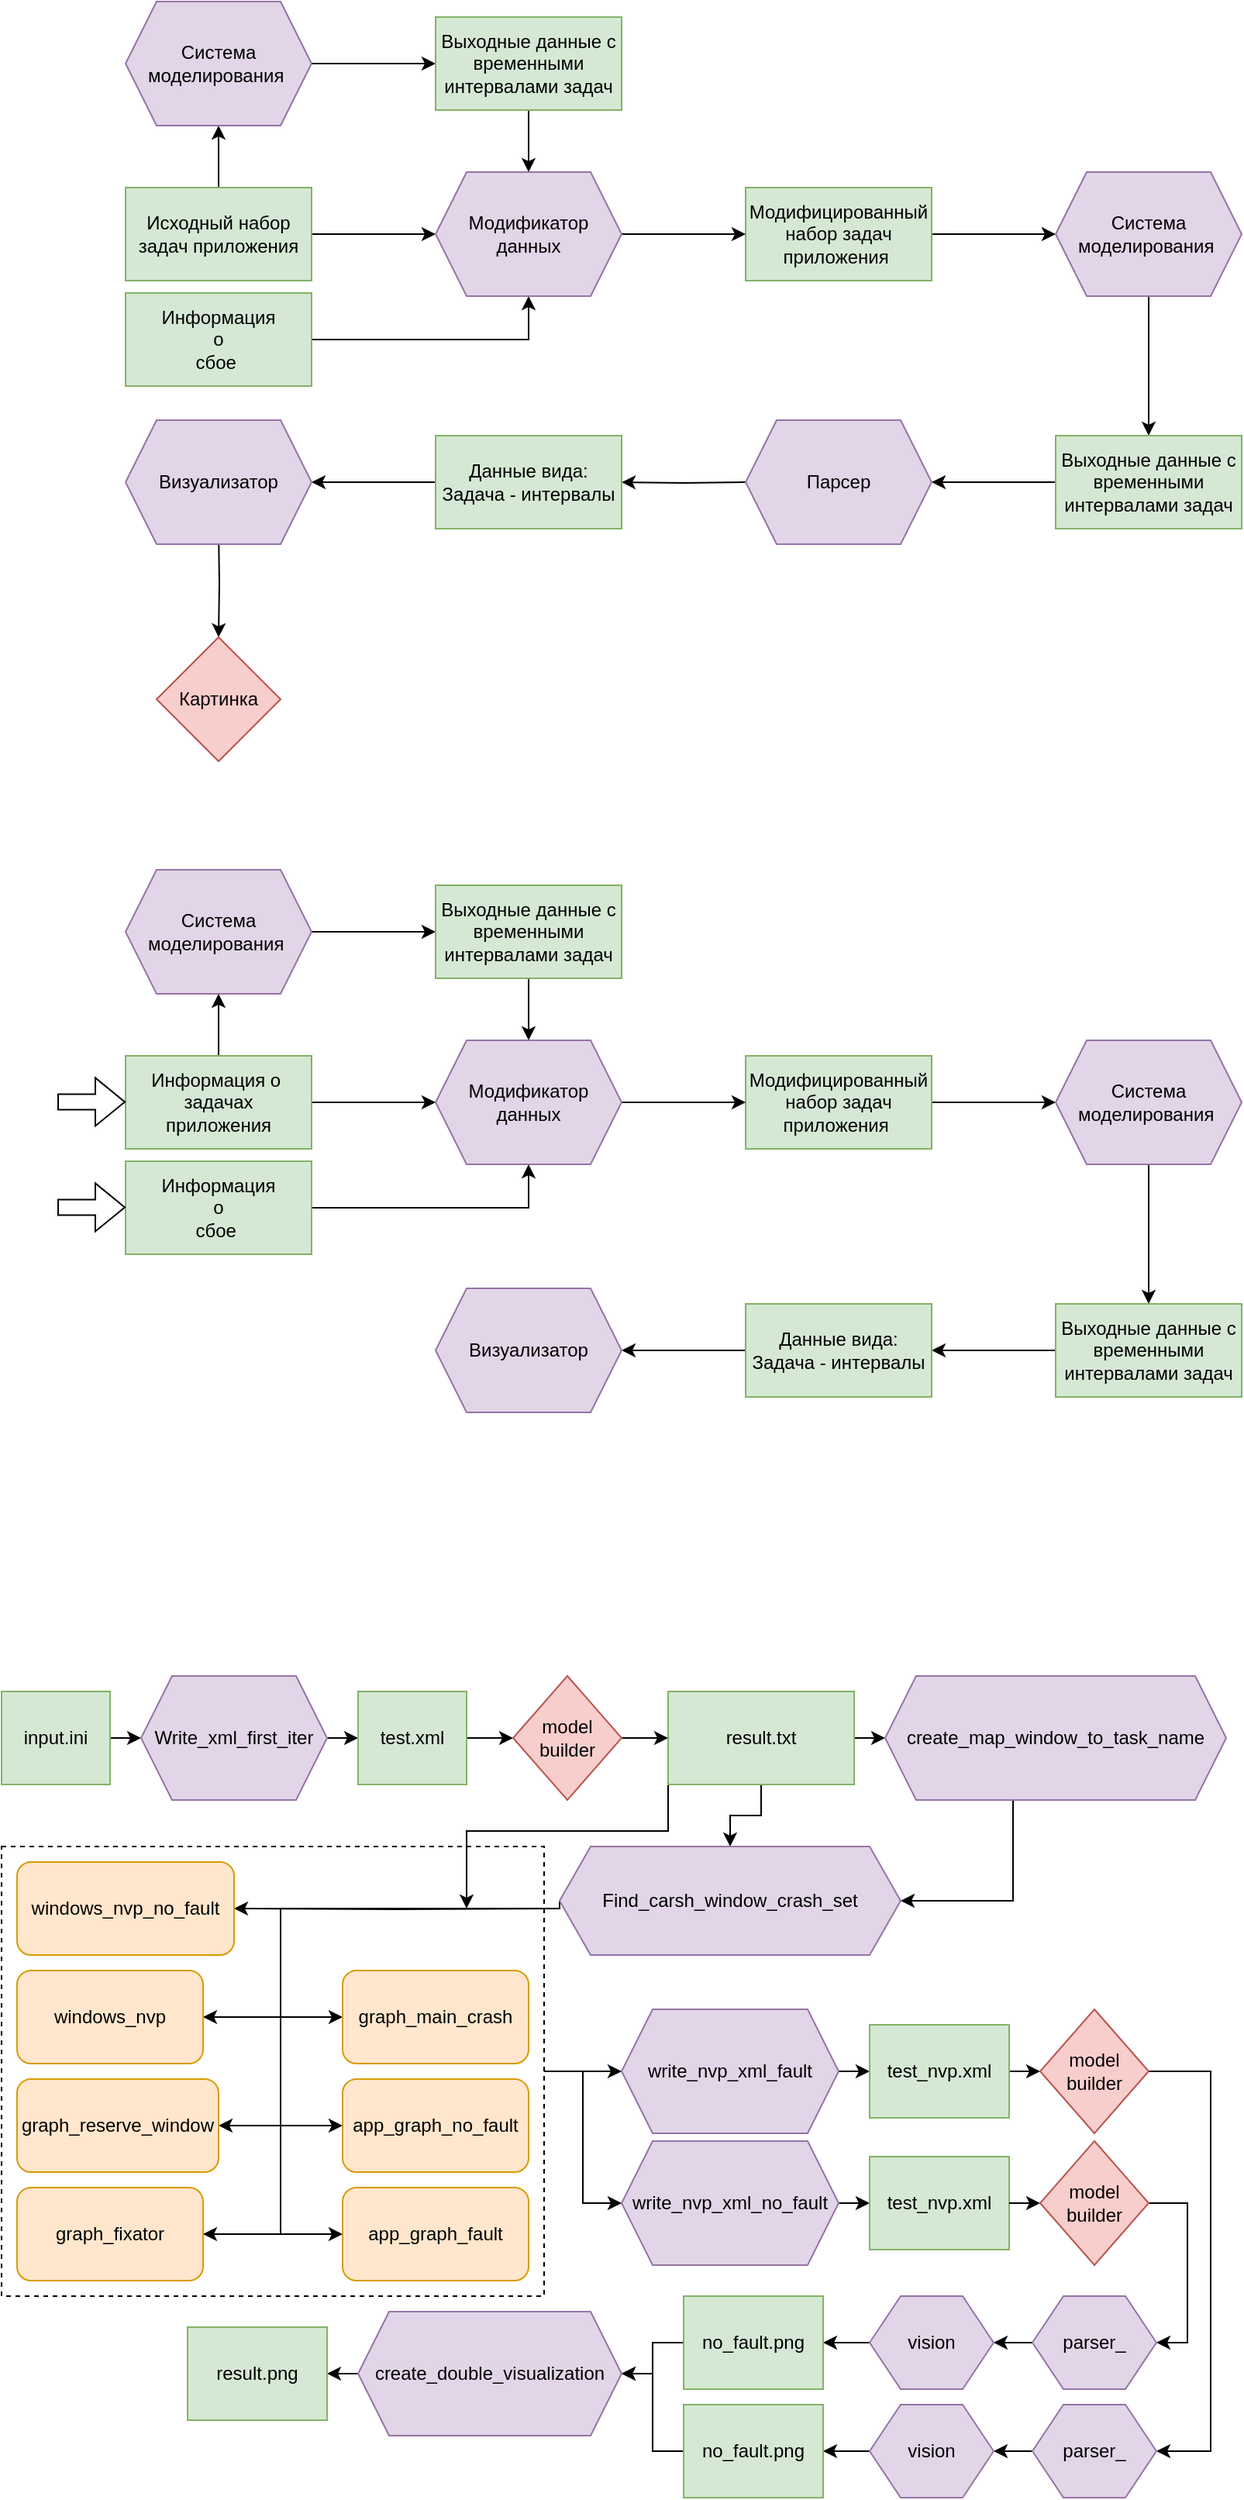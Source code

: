 <mxfile version="21.2.1" type="github">
  <diagram id="vMUE3m7khSlnGyN7Ei7Q" name="Page-1">
    <mxGraphModel dx="844" dy="420" grid="0" gridSize="10" guides="1" tooltips="1" connect="1" arrows="1" fold="1" page="0" pageScale="1" pageWidth="827" pageHeight="1169" math="0" shadow="0">
      <root>
        <mxCell id="0" />
        <mxCell id="1" parent="0" />
        <mxCell id="6aKqZ11WGvorcc52aC_h-90" value="" style="rounded=0;whiteSpace=wrap;html=1;fillColor=none;shadow=0;dashed=1;" vertex="1" parent="1">
          <mxGeometry y="1390" width="350" height="290" as="geometry" />
        </mxCell>
        <mxCell id="6aKqZ11WGvorcc52aC_h-4" style="edgeStyle=orthogonalEdgeStyle;rounded=0;orthogonalLoop=1;jettySize=auto;html=1;exitX=0.5;exitY=0;exitDx=0;exitDy=0;entryX=0.5;entryY=1;entryDx=0;entryDy=0;" edge="1" parent="1" source="W3VzuPaif6dFzCowXKQo-1" target="6aKqZ11WGvorcc52aC_h-3">
          <mxGeometry relative="1" as="geometry" />
        </mxCell>
        <mxCell id="6aKqZ11WGvorcc52aC_h-13" style="edgeStyle=orthogonalEdgeStyle;rounded=0;orthogonalLoop=1;jettySize=auto;html=1;exitX=1;exitY=0.5;exitDx=0;exitDy=0;entryX=0;entryY=0.5;entryDx=0;entryDy=0;" edge="1" parent="1" source="W3VzuPaif6dFzCowXKQo-1" target="6aKqZ11WGvorcc52aC_h-9">
          <mxGeometry relative="1" as="geometry" />
        </mxCell>
        <mxCell id="W3VzuPaif6dFzCowXKQo-1" value="Исходный набор задач приложения" style="rounded=0;whiteSpace=wrap;html=1;fillColor=#d5e8d4;strokeColor=#82b366;shadow=0;glass=0;" parent="1" vertex="1">
          <mxGeometry x="80" y="320" width="120" height="60" as="geometry" />
        </mxCell>
        <mxCell id="W3VzuPaif6dFzCowXKQo-8" value="" style="edgeStyle=orthogonalEdgeStyle;rounded=0;orthogonalLoop=1;jettySize=auto;html=1;" parent="1" source="W3VzuPaif6dFzCowXKQo-5" target="W3VzuPaif6dFzCowXKQo-7" edge="1">
          <mxGeometry relative="1" as="geometry" />
        </mxCell>
        <mxCell id="W3VzuPaif6dFzCowXKQo-5" value="Модифицированный набор задач приложения&amp;nbsp;" style="whiteSpace=wrap;html=1;fillColor=#d5e8d4;strokeColor=#82b366;" parent="1" vertex="1">
          <mxGeometry x="480" y="320" width="120" height="60" as="geometry" />
        </mxCell>
        <mxCell id="W3VzuPaif6dFzCowXKQo-10" value="" style="edgeStyle=orthogonalEdgeStyle;rounded=0;orthogonalLoop=1;jettySize=auto;html=1;" parent="1" source="W3VzuPaif6dFzCowXKQo-7" target="W3VzuPaif6dFzCowXKQo-9" edge="1">
          <mxGeometry relative="1" as="geometry" />
        </mxCell>
        <mxCell id="W3VzuPaif6dFzCowXKQo-7" value="Система моделирования&amp;nbsp;" style="shape=hexagon;perimeter=hexagonPerimeter2;whiteSpace=wrap;html=1;fixedSize=1;fillColor=#e1d5e7;strokeColor=#9673a6;" parent="1" vertex="1">
          <mxGeometry x="680" y="310" width="120" height="80" as="geometry" />
        </mxCell>
        <mxCell id="W3VzuPaif6dFzCowXKQo-20" value="" style="edgeStyle=orthogonalEdgeStyle;rounded=0;orthogonalLoop=1;jettySize=auto;html=1;" parent="1" source="W3VzuPaif6dFzCowXKQo-9" target="W3VzuPaif6dFzCowXKQo-19" edge="1">
          <mxGeometry relative="1" as="geometry" />
        </mxCell>
        <mxCell id="W3VzuPaif6dFzCowXKQo-9" value="Выходные данные с временными интервалами задач" style="whiteSpace=wrap;html=1;fillColor=#d5e8d4;strokeColor=#82b366;" parent="1" vertex="1">
          <mxGeometry x="680" y="480" width="120" height="60" as="geometry" />
        </mxCell>
        <mxCell id="W3VzuPaif6dFzCowXKQo-14" value="" style="edgeStyle=orthogonalEdgeStyle;rounded=0;orthogonalLoop=1;jettySize=auto;html=1;" parent="1" target="W3VzuPaif6dFzCowXKQo-13" edge="1">
          <mxGeometry relative="1" as="geometry">
            <mxPoint x="480" y="510" as="sourcePoint" />
          </mxGeometry>
        </mxCell>
        <mxCell id="W3VzuPaif6dFzCowXKQo-22" value="" style="edgeStyle=orthogonalEdgeStyle;rounded=0;orthogonalLoop=1;jettySize=auto;html=1;" parent="1" source="W3VzuPaif6dFzCowXKQo-13" target="W3VzuPaif6dFzCowXKQo-21" edge="1">
          <mxGeometry relative="1" as="geometry" />
        </mxCell>
        <mxCell id="W3VzuPaif6dFzCowXKQo-13" value="Данные вида:&lt;br&gt;Задача - интервалы" style="whiteSpace=wrap;html=1;fillColor=#d5e8d4;strokeColor=#82b366;" parent="1" vertex="1">
          <mxGeometry x="280" y="480" width="120" height="60" as="geometry" />
        </mxCell>
        <mxCell id="W3VzuPaif6dFzCowXKQo-18" value="" style="edgeStyle=orthogonalEdgeStyle;rounded=0;orthogonalLoop=1;jettySize=auto;html=1;" parent="1" target="W3VzuPaif6dFzCowXKQo-17" edge="1">
          <mxGeometry relative="1" as="geometry">
            <mxPoint x="140" y="540" as="sourcePoint" />
          </mxGeometry>
        </mxCell>
        <mxCell id="W3VzuPaif6dFzCowXKQo-17" value="Картинка" style="rhombus;whiteSpace=wrap;html=1;fillColor=#f8cecc;strokeColor=#b85450;" parent="1" vertex="1">
          <mxGeometry x="100" y="610" width="80" height="80" as="geometry" />
        </mxCell>
        <mxCell id="W3VzuPaif6dFzCowXKQo-19" value="Парсер" style="shape=hexagon;perimeter=hexagonPerimeter2;whiteSpace=wrap;html=1;fixedSize=1;fillColor=#e1d5e7;strokeColor=#9673a6;" parent="1" vertex="1">
          <mxGeometry x="480" y="470" width="120" height="80" as="geometry" />
        </mxCell>
        <mxCell id="W3VzuPaif6dFzCowXKQo-21" value="Визуализатор" style="shape=hexagon;perimeter=hexagonPerimeter2;whiteSpace=wrap;html=1;fixedSize=1;fillColor=#e1d5e7;strokeColor=#9673a6;" parent="1" vertex="1">
          <mxGeometry x="80" y="470" width="120" height="80" as="geometry" />
        </mxCell>
        <mxCell id="6aKqZ11WGvorcc52aC_h-12" style="edgeStyle=orthogonalEdgeStyle;rounded=0;orthogonalLoop=1;jettySize=auto;html=1;exitX=1;exitY=0.5;exitDx=0;exitDy=0;entryX=0.5;entryY=1;entryDx=0;entryDy=0;" edge="1" parent="1" source="6aKqZ11WGvorcc52aC_h-1" target="6aKqZ11WGvorcc52aC_h-9">
          <mxGeometry relative="1" as="geometry" />
        </mxCell>
        <mxCell id="6aKqZ11WGvorcc52aC_h-1" value="Информация&lt;br style=&quot;border-color: var(--border-color);&quot;&gt;о&lt;br style=&quot;border-color: var(--border-color);&quot;&gt;сбое&amp;nbsp;" style="rounded=0;whiteSpace=wrap;html=1;fillColor=#d5e8d4;strokeColor=#82b366;" vertex="1" parent="1">
          <mxGeometry x="80" y="388" width="120" height="60" as="geometry" />
        </mxCell>
        <mxCell id="6aKqZ11WGvorcc52aC_h-6" style="edgeStyle=orthogonalEdgeStyle;rounded=0;orthogonalLoop=1;jettySize=auto;html=1;exitX=1;exitY=0.5;exitDx=0;exitDy=0;" edge="1" parent="1" source="6aKqZ11WGvorcc52aC_h-3" target="6aKqZ11WGvorcc52aC_h-5">
          <mxGeometry relative="1" as="geometry" />
        </mxCell>
        <mxCell id="6aKqZ11WGvorcc52aC_h-3" value="Система моделирования&amp;nbsp;" style="shape=hexagon;perimeter=hexagonPerimeter2;whiteSpace=wrap;html=1;fixedSize=1;fillColor=#e1d5e7;strokeColor=#9673a6;" vertex="1" parent="1">
          <mxGeometry x="80" y="200" width="120" height="80" as="geometry" />
        </mxCell>
        <mxCell id="6aKqZ11WGvorcc52aC_h-14" style="edgeStyle=orthogonalEdgeStyle;rounded=0;orthogonalLoop=1;jettySize=auto;html=1;exitX=0.5;exitY=1;exitDx=0;exitDy=0;entryX=0.5;entryY=0;entryDx=0;entryDy=0;" edge="1" parent="1" source="6aKqZ11WGvorcc52aC_h-5" target="6aKqZ11WGvorcc52aC_h-9">
          <mxGeometry relative="1" as="geometry" />
        </mxCell>
        <mxCell id="6aKqZ11WGvorcc52aC_h-5" value="Выходные данные с временными интервалами задач" style="rounded=0;whiteSpace=wrap;html=1;fillColor=#d5e8d4;strokeColor=#82b366;" vertex="1" parent="1">
          <mxGeometry x="280" y="210" width="120" height="60" as="geometry" />
        </mxCell>
        <mxCell id="6aKqZ11WGvorcc52aC_h-15" style="edgeStyle=orthogonalEdgeStyle;rounded=0;orthogonalLoop=1;jettySize=auto;html=1;exitX=1;exitY=0.5;exitDx=0;exitDy=0;" edge="1" parent="1" source="6aKqZ11WGvorcc52aC_h-9" target="W3VzuPaif6dFzCowXKQo-5">
          <mxGeometry relative="1" as="geometry" />
        </mxCell>
        <mxCell id="6aKqZ11WGvorcc52aC_h-9" value="&amp;nbsp;Модификатор&amp;nbsp;&lt;br style=&quot;border-color: var(--border-color);&quot;&gt;&lt;span style=&quot;border-color: var(--border-color);&quot;&gt;данных&lt;/span&gt;" style="shape=hexagon;perimeter=hexagonPerimeter2;whiteSpace=wrap;html=1;fixedSize=1;fillColor=#e1d5e7;strokeColor=#9673a6;" vertex="1" parent="1">
          <mxGeometry x="280" y="310" width="120" height="80" as="geometry" />
        </mxCell>
        <mxCell id="6aKqZ11WGvorcc52aC_h-16" style="edgeStyle=orthogonalEdgeStyle;rounded=0;orthogonalLoop=1;jettySize=auto;html=1;exitX=0.5;exitY=0;exitDx=0;exitDy=0;entryX=0.5;entryY=1;entryDx=0;entryDy=0;" edge="1" parent="1" source="6aKqZ11WGvorcc52aC_h-18" target="6aKqZ11WGvorcc52aC_h-35">
          <mxGeometry relative="1" as="geometry" />
        </mxCell>
        <mxCell id="6aKqZ11WGvorcc52aC_h-17" style="edgeStyle=orthogonalEdgeStyle;rounded=0;orthogonalLoop=1;jettySize=auto;html=1;exitX=1;exitY=0.5;exitDx=0;exitDy=0;entryX=0;entryY=0.5;entryDx=0;entryDy=0;" edge="1" parent="1" source="6aKqZ11WGvorcc52aC_h-18" target="6aKqZ11WGvorcc52aC_h-39">
          <mxGeometry relative="1" as="geometry" />
        </mxCell>
        <mxCell id="6aKqZ11WGvorcc52aC_h-18" value="Информация о&amp;nbsp;&lt;br&gt;задачах&lt;br&gt;приложения" style="rounded=0;whiteSpace=wrap;html=1;fillColor=#d5e8d4;strokeColor=#82b366;shadow=0;glass=0;" vertex="1" parent="1">
          <mxGeometry x="80" y="880" width="120" height="60" as="geometry" />
        </mxCell>
        <mxCell id="6aKqZ11WGvorcc52aC_h-19" value="" style="edgeStyle=orthogonalEdgeStyle;rounded=0;orthogonalLoop=1;jettySize=auto;html=1;" edge="1" parent="1" source="6aKqZ11WGvorcc52aC_h-20" target="6aKqZ11WGvorcc52aC_h-22">
          <mxGeometry relative="1" as="geometry" />
        </mxCell>
        <mxCell id="6aKqZ11WGvorcc52aC_h-20" value="Модифицированный набор задач приложения&amp;nbsp;" style="whiteSpace=wrap;html=1;fillColor=#d5e8d4;strokeColor=#82b366;" vertex="1" parent="1">
          <mxGeometry x="480" y="880" width="120" height="60" as="geometry" />
        </mxCell>
        <mxCell id="6aKqZ11WGvorcc52aC_h-21" value="" style="edgeStyle=orthogonalEdgeStyle;rounded=0;orthogonalLoop=1;jettySize=auto;html=1;" edge="1" parent="1" source="6aKqZ11WGvorcc52aC_h-22" target="6aKqZ11WGvorcc52aC_h-24">
          <mxGeometry relative="1" as="geometry" />
        </mxCell>
        <mxCell id="6aKqZ11WGvorcc52aC_h-22" value="Система моделирования&amp;nbsp;" style="shape=hexagon;perimeter=hexagonPerimeter2;whiteSpace=wrap;html=1;fixedSize=1;fillColor=#e1d5e7;strokeColor=#9673a6;" vertex="1" parent="1">
          <mxGeometry x="680" y="870" width="120" height="80" as="geometry" />
        </mxCell>
        <mxCell id="6aKqZ11WGvorcc52aC_h-153" style="edgeStyle=orthogonalEdgeStyle;rounded=0;orthogonalLoop=1;jettySize=auto;html=1;exitX=0;exitY=0.5;exitDx=0;exitDy=0;entryX=1;entryY=0.5;entryDx=0;entryDy=0;" edge="1" parent="1" source="6aKqZ11WGvorcc52aC_h-24" target="6aKqZ11WGvorcc52aC_h-27">
          <mxGeometry relative="1" as="geometry" />
        </mxCell>
        <mxCell id="6aKqZ11WGvorcc52aC_h-24" value="Выходные данные с временными интервалами задач" style="whiteSpace=wrap;html=1;fillColor=#d5e8d4;strokeColor=#82b366;" vertex="1" parent="1">
          <mxGeometry x="680" y="1040" width="120" height="60" as="geometry" />
        </mxCell>
        <mxCell id="6aKqZ11WGvorcc52aC_h-26" value="" style="edgeStyle=orthogonalEdgeStyle;rounded=0;orthogonalLoop=1;jettySize=auto;html=1;" edge="1" parent="1" source="6aKqZ11WGvorcc52aC_h-27" target="6aKqZ11WGvorcc52aC_h-31">
          <mxGeometry relative="1" as="geometry" />
        </mxCell>
        <mxCell id="6aKqZ11WGvorcc52aC_h-27" value="Данные вида:&lt;br&gt;Задача - интервалы" style="whiteSpace=wrap;html=1;fillColor=#d5e8d4;strokeColor=#82b366;" vertex="1" parent="1">
          <mxGeometry x="480" y="1040" width="120" height="60" as="geometry" />
        </mxCell>
        <mxCell id="6aKqZ11WGvorcc52aC_h-31" value="Визуализатор" style="shape=hexagon;perimeter=hexagonPerimeter2;whiteSpace=wrap;html=1;fixedSize=1;fillColor=#e1d5e7;strokeColor=#9673a6;" vertex="1" parent="1">
          <mxGeometry x="280" y="1030" width="120" height="80" as="geometry" />
        </mxCell>
        <mxCell id="6aKqZ11WGvorcc52aC_h-32" style="edgeStyle=orthogonalEdgeStyle;rounded=0;orthogonalLoop=1;jettySize=auto;html=1;exitX=1;exitY=0.5;exitDx=0;exitDy=0;entryX=0.5;entryY=1;entryDx=0;entryDy=0;" edge="1" parent="1" source="6aKqZ11WGvorcc52aC_h-33" target="6aKqZ11WGvorcc52aC_h-39">
          <mxGeometry relative="1" as="geometry" />
        </mxCell>
        <mxCell id="6aKqZ11WGvorcc52aC_h-33" value="Информация&lt;br style=&quot;border-color: var(--border-color);&quot;&gt;о&lt;br style=&quot;border-color: var(--border-color);&quot;&gt;сбое&amp;nbsp;" style="rounded=0;whiteSpace=wrap;html=1;fillColor=#d5e8d4;strokeColor=#82b366;" vertex="1" parent="1">
          <mxGeometry x="80" y="948" width="120" height="60" as="geometry" />
        </mxCell>
        <mxCell id="6aKqZ11WGvorcc52aC_h-34" style="edgeStyle=orthogonalEdgeStyle;rounded=0;orthogonalLoop=1;jettySize=auto;html=1;exitX=1;exitY=0.5;exitDx=0;exitDy=0;" edge="1" parent="1" source="6aKqZ11WGvorcc52aC_h-35" target="6aKqZ11WGvorcc52aC_h-37">
          <mxGeometry relative="1" as="geometry" />
        </mxCell>
        <mxCell id="6aKqZ11WGvorcc52aC_h-35" value="Система моделирования&amp;nbsp;" style="shape=hexagon;perimeter=hexagonPerimeter2;whiteSpace=wrap;html=1;fixedSize=1;fillColor=#e1d5e7;strokeColor=#9673a6;" vertex="1" parent="1">
          <mxGeometry x="80" y="760" width="120" height="80" as="geometry" />
        </mxCell>
        <mxCell id="6aKqZ11WGvorcc52aC_h-36" style="edgeStyle=orthogonalEdgeStyle;rounded=0;orthogonalLoop=1;jettySize=auto;html=1;exitX=0.5;exitY=1;exitDx=0;exitDy=0;entryX=0.5;entryY=0;entryDx=0;entryDy=0;" edge="1" parent="1" source="6aKqZ11WGvorcc52aC_h-37" target="6aKqZ11WGvorcc52aC_h-39">
          <mxGeometry relative="1" as="geometry" />
        </mxCell>
        <mxCell id="6aKqZ11WGvorcc52aC_h-37" value="Выходные данные с временными интервалами задач" style="rounded=0;whiteSpace=wrap;html=1;fillColor=#d5e8d4;strokeColor=#82b366;" vertex="1" parent="1">
          <mxGeometry x="280" y="770" width="120" height="60" as="geometry" />
        </mxCell>
        <mxCell id="6aKqZ11WGvorcc52aC_h-38" style="edgeStyle=orthogonalEdgeStyle;rounded=0;orthogonalLoop=1;jettySize=auto;html=1;exitX=1;exitY=0.5;exitDx=0;exitDy=0;" edge="1" parent="1" source="6aKqZ11WGvorcc52aC_h-39" target="6aKqZ11WGvorcc52aC_h-20">
          <mxGeometry relative="1" as="geometry" />
        </mxCell>
        <mxCell id="6aKqZ11WGvorcc52aC_h-39" value="&amp;nbsp;Модификатор&amp;nbsp;&lt;br style=&quot;border-color: var(--border-color);&quot;&gt;&lt;span style=&quot;border-color: var(--border-color);&quot;&gt;данных&lt;/span&gt;" style="shape=hexagon;perimeter=hexagonPerimeter2;whiteSpace=wrap;html=1;fixedSize=1;fillColor=#e1d5e7;strokeColor=#9673a6;" vertex="1" parent="1">
          <mxGeometry x="280" y="870" width="120" height="80" as="geometry" />
        </mxCell>
        <mxCell id="6aKqZ11WGvorcc52aC_h-44" style="edgeStyle=orthogonalEdgeStyle;rounded=0;orthogonalLoop=1;jettySize=auto;html=1;exitX=1;exitY=0.5;exitDx=0;exitDy=0;entryX=0;entryY=0.5;entryDx=0;entryDy=0;" edge="1" parent="1" source="6aKqZ11WGvorcc52aC_h-41" target="6aKqZ11WGvorcc52aC_h-42">
          <mxGeometry relative="1" as="geometry" />
        </mxCell>
        <mxCell id="6aKqZ11WGvorcc52aC_h-41" value="input.ini" style="rounded=0;whiteSpace=wrap;html=1;fillColor=#d5e8d4;strokeColor=#82b366;shadow=0;glass=0;" vertex="1" parent="1">
          <mxGeometry y="1290" width="70" height="60" as="geometry" />
        </mxCell>
        <mxCell id="6aKqZ11WGvorcc52aC_h-110" style="edgeStyle=orthogonalEdgeStyle;rounded=0;orthogonalLoop=1;jettySize=auto;html=1;exitX=1;exitY=0.5;exitDx=0;exitDy=0;entryX=0;entryY=0.5;entryDx=0;entryDy=0;" edge="1" parent="1" source="6aKqZ11WGvorcc52aC_h-42" target="6aKqZ11WGvorcc52aC_h-108">
          <mxGeometry relative="1" as="geometry" />
        </mxCell>
        <mxCell id="6aKqZ11WGvorcc52aC_h-42" value="Write_xml_first_iter" style="shape=hexagon;perimeter=hexagonPerimeter2;whiteSpace=wrap;html=1;fixedSize=1;fillColor=#e1d5e7;strokeColor=#9673a6;" vertex="1" parent="1">
          <mxGeometry x="90" y="1280" width="120" height="80" as="geometry" />
        </mxCell>
        <mxCell id="6aKqZ11WGvorcc52aC_h-64" style="edgeStyle=orthogonalEdgeStyle;rounded=0;orthogonalLoop=1;jettySize=auto;html=1;exitX=1;exitY=0.5;exitDx=0;exitDy=0;entryX=0;entryY=0.5;entryDx=0;entryDy=0;" edge="1" parent="1" source="6aKqZ11WGvorcc52aC_h-45" target="6aKqZ11WGvorcc52aC_h-60">
          <mxGeometry relative="1" as="geometry" />
        </mxCell>
        <mxCell id="6aKqZ11WGvorcc52aC_h-113" style="edgeStyle=orthogonalEdgeStyle;rounded=0;orthogonalLoop=1;jettySize=auto;html=1;exitX=0;exitY=1;exitDx=0;exitDy=0;" edge="1" parent="1" source="6aKqZ11WGvorcc52aC_h-45">
          <mxGeometry relative="1" as="geometry">
            <mxPoint x="300" y="1430" as="targetPoint" />
            <Array as="points">
              <mxPoint x="430" y="1380" />
              <mxPoint x="300" y="1380" />
            </Array>
          </mxGeometry>
        </mxCell>
        <mxCell id="6aKqZ11WGvorcc52aC_h-115" style="edgeStyle=orthogonalEdgeStyle;rounded=0;orthogonalLoop=1;jettySize=auto;html=1;exitX=0.5;exitY=1;exitDx=0;exitDy=0;" edge="1" parent="1" source="6aKqZ11WGvorcc52aC_h-45" target="6aKqZ11WGvorcc52aC_h-65">
          <mxGeometry relative="1" as="geometry" />
        </mxCell>
        <mxCell id="6aKqZ11WGvorcc52aC_h-45" value="result.txt" style="rounded=0;whiteSpace=wrap;html=1;fillColor=#d5e8d4;strokeColor=#82b366;shadow=0;glass=0;" vertex="1" parent="1">
          <mxGeometry x="430" y="1290" width="120" height="60" as="geometry" />
        </mxCell>
        <mxCell id="6aKqZ11WGvorcc52aC_h-114" style="edgeStyle=orthogonalEdgeStyle;rounded=0;orthogonalLoop=1;jettySize=auto;html=1;exitX=0.375;exitY=1;exitDx=0;exitDy=0;entryX=1;entryY=0.5;entryDx=0;entryDy=0;" edge="1" parent="1" source="6aKqZ11WGvorcc52aC_h-60" target="6aKqZ11WGvorcc52aC_h-65">
          <mxGeometry relative="1" as="geometry" />
        </mxCell>
        <mxCell id="6aKqZ11WGvorcc52aC_h-60" value="create_map_window_to_task_name" style="shape=hexagon;perimeter=hexagonPerimeter2;whiteSpace=wrap;html=1;fixedSize=1;fillColor=#e1d5e7;strokeColor=#9673a6;" vertex="1" parent="1">
          <mxGeometry x="570" y="1280" width="220" height="80" as="geometry" />
        </mxCell>
        <mxCell id="6aKqZ11WGvorcc52aC_h-78" style="edgeStyle=orthogonalEdgeStyle;rounded=0;orthogonalLoop=1;jettySize=auto;html=1;exitX=0;exitY=0.5;exitDx=0;exitDy=0;entryX=0;entryY=0.5;entryDx=0;entryDy=0;" edge="1" parent="1" target="6aKqZ11WGvorcc52aC_h-74">
          <mxGeometry relative="1" as="geometry">
            <mxPoint x="180" y="1560" as="targetPoint" />
            <mxPoint x="360" y="1430" as="sourcePoint" />
            <Array as="points">
              <mxPoint x="180" y="1430" />
              <mxPoint x="180" y="1500" />
            </Array>
          </mxGeometry>
        </mxCell>
        <mxCell id="6aKqZ11WGvorcc52aC_h-80" style="edgeStyle=orthogonalEdgeStyle;rounded=0;orthogonalLoop=1;jettySize=auto;html=1;exitX=0;exitY=0.5;exitDx=0;exitDy=0;entryX=0;entryY=0.5;entryDx=0;entryDy=0;" edge="1" parent="1" target="6aKqZ11WGvorcc52aC_h-75">
          <mxGeometry relative="1" as="geometry">
            <mxPoint x="360" y="1430" as="sourcePoint" />
            <Array as="points">
              <mxPoint x="180" y="1430" />
              <mxPoint x="180" y="1570" />
            </Array>
          </mxGeometry>
        </mxCell>
        <mxCell id="6aKqZ11WGvorcc52aC_h-81" style="edgeStyle=orthogonalEdgeStyle;rounded=0;orthogonalLoop=1;jettySize=auto;html=1;exitX=0;exitY=0.5;exitDx=0;exitDy=0;entryX=0;entryY=0.5;entryDx=0;entryDy=0;" edge="1" parent="1" target="6aKqZ11WGvorcc52aC_h-79">
          <mxGeometry relative="1" as="geometry">
            <mxPoint x="360" y="1430" as="sourcePoint" />
            <Array as="points">
              <mxPoint x="180" y="1430" />
              <mxPoint x="180" y="1640" />
            </Array>
          </mxGeometry>
        </mxCell>
        <mxCell id="6aKqZ11WGvorcc52aC_h-82" style="edgeStyle=orthogonalEdgeStyle;rounded=0;orthogonalLoop=1;jettySize=auto;html=1;exitX=0;exitY=0.5;exitDx=0;exitDy=0;" edge="1" parent="1" target="6aKqZ11WGvorcc52aC_h-76">
          <mxGeometry relative="1" as="geometry">
            <mxPoint x="360" y="1430" as="sourcePoint" />
          </mxGeometry>
        </mxCell>
        <mxCell id="6aKqZ11WGvorcc52aC_h-83" style="edgeStyle=orthogonalEdgeStyle;rounded=0;orthogonalLoop=1;jettySize=auto;html=1;exitX=0;exitY=0.5;exitDx=0;exitDy=0;entryX=1;entryY=0.5;entryDx=0;entryDy=0;" edge="1" parent="1" target="6aKqZ11WGvorcc52aC_h-70">
          <mxGeometry relative="1" as="geometry">
            <mxPoint x="360" y="1430" as="sourcePoint" />
            <Array as="points">
              <mxPoint x="180" y="1430" />
              <mxPoint x="180" y="1500" />
            </Array>
          </mxGeometry>
        </mxCell>
        <mxCell id="6aKqZ11WGvorcc52aC_h-88" style="edgeStyle=orthogonalEdgeStyle;rounded=0;orthogonalLoop=1;jettySize=auto;html=1;exitX=0;exitY=0.5;exitDx=0;exitDy=0;entryX=1;entryY=0.5;entryDx=0;entryDy=0;" edge="1" parent="1" target="6aKqZ11WGvorcc52aC_h-86">
          <mxGeometry relative="1" as="geometry">
            <mxPoint x="360" y="1430" as="sourcePoint" />
            <Array as="points">
              <mxPoint x="180" y="1430" />
              <mxPoint x="180" y="1570" />
            </Array>
          </mxGeometry>
        </mxCell>
        <mxCell id="6aKqZ11WGvorcc52aC_h-89" style="edgeStyle=orthogonalEdgeStyle;rounded=0;orthogonalLoop=1;jettySize=auto;html=1;exitX=0;exitY=0.5;exitDx=0;exitDy=0;entryX=1;entryY=0.5;entryDx=0;entryDy=0;" edge="1" parent="1" source="6aKqZ11WGvorcc52aC_h-65" target="6aKqZ11WGvorcc52aC_h-87">
          <mxGeometry relative="1" as="geometry">
            <mxPoint x="360" y="1430" as="sourcePoint" />
            <Array as="points">
              <mxPoint x="180" y="1430" />
              <mxPoint x="180" y="1640" />
            </Array>
          </mxGeometry>
        </mxCell>
        <mxCell id="6aKqZ11WGvorcc52aC_h-65" value="Find_carsh_window_crash_set" style="shape=hexagon;perimeter=hexagonPerimeter2;whiteSpace=wrap;html=1;fixedSize=1;fillColor=#e1d5e7;strokeColor=#9673a6;" vertex="1" parent="1">
          <mxGeometry x="360" y="1390" width="220" height="70" as="geometry" />
        </mxCell>
        <mxCell id="6aKqZ11WGvorcc52aC_h-70" value="windows_nvp" style="rounded=1;whiteSpace=wrap;html=1;fillColor=#ffe6cc;strokeColor=#d79b00;" vertex="1" parent="1">
          <mxGeometry x="10" y="1470" width="120" height="60" as="geometry" />
        </mxCell>
        <mxCell id="6aKqZ11WGvorcc52aC_h-74" value="graph_main_crash" style="rounded=1;whiteSpace=wrap;html=1;fillColor=#ffe6cc;strokeColor=#d79b00;" vertex="1" parent="1">
          <mxGeometry x="220" y="1470" width="120" height="60" as="geometry" />
        </mxCell>
        <mxCell id="6aKqZ11WGvorcc52aC_h-75" value="app_graph_no_fault" style="rounded=1;whiteSpace=wrap;html=1;fillColor=#ffe6cc;strokeColor=#d79b00;" vertex="1" parent="1">
          <mxGeometry x="220" y="1540" width="120" height="60" as="geometry" />
        </mxCell>
        <mxCell id="6aKqZ11WGvorcc52aC_h-76" value="windows_nvp_no_fault" style="rounded=1;whiteSpace=wrap;html=1;fillColor=#ffe6cc;strokeColor=#d79b00;" vertex="1" parent="1">
          <mxGeometry x="10" y="1400" width="140" height="60" as="geometry" />
        </mxCell>
        <mxCell id="6aKqZ11WGvorcc52aC_h-79" value="app_graph_fault" style="rounded=1;whiteSpace=wrap;html=1;fillColor=#ffe6cc;strokeColor=#d79b00;" vertex="1" parent="1">
          <mxGeometry x="220" y="1610" width="120" height="60" as="geometry" />
        </mxCell>
        <mxCell id="6aKqZ11WGvorcc52aC_h-123" style="edgeStyle=orthogonalEdgeStyle;rounded=0;orthogonalLoop=1;jettySize=auto;html=1;exitX=1;exitY=0.5;exitDx=0;exitDy=0;entryX=0;entryY=0.5;entryDx=0;entryDy=0;" edge="1" parent="1" source="6aKqZ11WGvorcc52aC_h-84" target="6aKqZ11WGvorcc52aC_h-122">
          <mxGeometry relative="1" as="geometry" />
        </mxCell>
        <mxCell id="6aKqZ11WGvorcc52aC_h-84" value="write_nvp_xml_no_fault" style="shape=hexagon;perimeter=hexagonPerimeter2;whiteSpace=wrap;html=1;fixedSize=1;fillColor=#e1d5e7;strokeColor=#9673a6;" vertex="1" parent="1">
          <mxGeometry x="400" y="1580" width="140" height="80" as="geometry" />
        </mxCell>
        <mxCell id="6aKqZ11WGvorcc52aC_h-120" style="edgeStyle=orthogonalEdgeStyle;rounded=0;orthogonalLoop=1;jettySize=auto;html=1;exitX=1;exitY=0.5;exitDx=0;exitDy=0;entryX=0;entryY=0.5;entryDx=0;entryDy=0;" edge="1" parent="1" source="6aKqZ11WGvorcc52aC_h-85" target="6aKqZ11WGvorcc52aC_h-118">
          <mxGeometry relative="1" as="geometry" />
        </mxCell>
        <mxCell id="6aKqZ11WGvorcc52aC_h-85" value="write_nvp_xml_fault" style="shape=hexagon;perimeter=hexagonPerimeter2;whiteSpace=wrap;html=1;fixedSize=1;fillColor=#e1d5e7;strokeColor=#9673a6;" vertex="1" parent="1">
          <mxGeometry x="400" y="1495" width="140" height="80" as="geometry" />
        </mxCell>
        <mxCell id="6aKqZ11WGvorcc52aC_h-86" value="graph_reserve_window" style="rounded=1;whiteSpace=wrap;html=1;fillColor=#ffe6cc;strokeColor=#d79b00;" vertex="1" parent="1">
          <mxGeometry x="10" y="1540" width="130" height="60" as="geometry" />
        </mxCell>
        <mxCell id="6aKqZ11WGvorcc52aC_h-87" value="graph_fixator" style="rounded=1;whiteSpace=wrap;html=1;fillColor=#ffe6cc;strokeColor=#d79b00;" vertex="1" parent="1">
          <mxGeometry x="10" y="1610" width="120" height="60" as="geometry" />
        </mxCell>
        <mxCell id="6aKqZ11WGvorcc52aC_h-98" style="edgeStyle=orthogonalEdgeStyle;rounded=0;orthogonalLoop=1;jettySize=auto;html=1;exitX=1;exitY=0.5;exitDx=0;exitDy=0;entryX=0;entryY=0.5;entryDx=0;entryDy=0;" edge="1" parent="1" source="6aKqZ11WGvorcc52aC_h-90" target="6aKqZ11WGvorcc52aC_h-85">
          <mxGeometry relative="1" as="geometry" />
        </mxCell>
        <mxCell id="6aKqZ11WGvorcc52aC_h-99" style="edgeStyle=orthogonalEdgeStyle;rounded=0;orthogonalLoop=1;jettySize=auto;html=1;exitX=1;exitY=0.5;exitDx=0;exitDy=0;entryX=0;entryY=0.5;entryDx=0;entryDy=0;" edge="1" parent="1" source="6aKqZ11WGvorcc52aC_h-90" target="6aKqZ11WGvorcc52aC_h-84">
          <mxGeometry relative="1" as="geometry" />
        </mxCell>
        <mxCell id="6aKqZ11WGvorcc52aC_h-107" style="edgeStyle=orthogonalEdgeStyle;rounded=0;orthogonalLoop=1;jettySize=auto;html=1;exitX=1;exitY=0.5;exitDx=0;exitDy=0;" edge="1" parent="1" source="6aKqZ11WGvorcc52aC_h-108">
          <mxGeometry relative="1" as="geometry">
            <mxPoint x="330" y="1320" as="targetPoint" />
          </mxGeometry>
        </mxCell>
        <mxCell id="6aKqZ11WGvorcc52aC_h-108" value="test.xml" style="rounded=0;whiteSpace=wrap;html=1;fillColor=#d5e8d4;strokeColor=#82b366;shadow=0;glass=0;" vertex="1" parent="1">
          <mxGeometry x="230" y="1290" width="70" height="60" as="geometry" />
        </mxCell>
        <mxCell id="6aKqZ11WGvorcc52aC_h-112" style="edgeStyle=orthogonalEdgeStyle;rounded=0;orthogonalLoop=1;jettySize=auto;html=1;exitX=1;exitY=0.5;exitDx=0;exitDy=0;entryX=0;entryY=0.5;entryDx=0;entryDy=0;" edge="1" parent="1" source="6aKqZ11WGvorcc52aC_h-111" target="6aKqZ11WGvorcc52aC_h-45">
          <mxGeometry relative="1" as="geometry" />
        </mxCell>
        <mxCell id="6aKqZ11WGvorcc52aC_h-111" value="model&lt;br&gt;builder" style="rhombus;whiteSpace=wrap;html=1;fillColor=#f8cecc;strokeColor=#b85450;" vertex="1" parent="1">
          <mxGeometry x="330" y="1280" width="70" height="80" as="geometry" />
        </mxCell>
        <mxCell id="6aKqZ11WGvorcc52aC_h-124" style="edgeStyle=orthogonalEdgeStyle;rounded=0;orthogonalLoop=1;jettySize=auto;html=1;exitX=1;exitY=0.5;exitDx=0;exitDy=0;entryX=0;entryY=0.5;entryDx=0;entryDy=0;" edge="1" parent="1" source="6aKqZ11WGvorcc52aC_h-118" target="6aKqZ11WGvorcc52aC_h-119">
          <mxGeometry relative="1" as="geometry" />
        </mxCell>
        <mxCell id="6aKqZ11WGvorcc52aC_h-118" value="test_nvp.xml" style="rounded=0;whiteSpace=wrap;html=1;fillColor=#d5e8d4;strokeColor=#82b366;shadow=0;glass=0;" vertex="1" parent="1">
          <mxGeometry x="560" y="1505" width="90" height="60" as="geometry" />
        </mxCell>
        <mxCell id="6aKqZ11WGvorcc52aC_h-136" style="edgeStyle=orthogonalEdgeStyle;rounded=0;orthogonalLoop=1;jettySize=auto;html=1;exitX=1;exitY=0.5;exitDx=0;exitDy=0;entryX=1;entryY=0.5;entryDx=0;entryDy=0;" edge="1" parent="1" source="6aKqZ11WGvorcc52aC_h-119" target="6aKqZ11WGvorcc52aC_h-135">
          <mxGeometry relative="1" as="geometry">
            <Array as="points">
              <mxPoint x="780" y="1535" />
              <mxPoint x="780" y="1780" />
            </Array>
          </mxGeometry>
        </mxCell>
        <mxCell id="6aKqZ11WGvorcc52aC_h-119" value="model&lt;br&gt;builder" style="rhombus;whiteSpace=wrap;html=1;fillColor=#f8cecc;strokeColor=#b85450;" vertex="1" parent="1">
          <mxGeometry x="670" y="1495" width="70" height="80" as="geometry" />
        </mxCell>
        <mxCell id="6aKqZ11WGvorcc52aC_h-122" value="test_nvp.xml" style="rounded=0;whiteSpace=wrap;html=1;fillColor=#d5e8d4;strokeColor=#82b366;shadow=0;glass=0;" vertex="1" parent="1">
          <mxGeometry x="560" y="1590" width="90" height="60" as="geometry" />
        </mxCell>
        <mxCell id="6aKqZ11WGvorcc52aC_h-125" style="edgeStyle=orthogonalEdgeStyle;rounded=0;orthogonalLoop=1;jettySize=auto;html=1;exitX=1;exitY=0.5;exitDx=0;exitDy=0;entryX=0;entryY=0.5;entryDx=0;entryDy=0;" edge="1" parent="1" target="6aKqZ11WGvorcc52aC_h-126">
          <mxGeometry relative="1" as="geometry">
            <mxPoint x="650" y="1620" as="sourcePoint" />
          </mxGeometry>
        </mxCell>
        <mxCell id="6aKqZ11WGvorcc52aC_h-134" style="edgeStyle=orthogonalEdgeStyle;rounded=0;orthogonalLoop=1;jettySize=auto;html=1;exitX=1;exitY=0.5;exitDx=0;exitDy=0;entryX=1;entryY=0.5;entryDx=0;entryDy=0;" edge="1" parent="1" source="6aKqZ11WGvorcc52aC_h-126" target="6aKqZ11WGvorcc52aC_h-132">
          <mxGeometry relative="1" as="geometry" />
        </mxCell>
        <mxCell id="6aKqZ11WGvorcc52aC_h-126" value="model&lt;br&gt;builder" style="rhombus;whiteSpace=wrap;html=1;fillColor=#f8cecc;strokeColor=#b85450;" vertex="1" parent="1">
          <mxGeometry x="670" y="1580" width="70" height="80" as="geometry" />
        </mxCell>
        <mxCell id="6aKqZ11WGvorcc52aC_h-140" style="edgeStyle=orthogonalEdgeStyle;rounded=0;orthogonalLoop=1;jettySize=auto;html=1;exitX=0;exitY=0.5;exitDx=0;exitDy=0;" edge="1" parent="1" source="6aKqZ11WGvorcc52aC_h-132" target="6aKqZ11WGvorcc52aC_h-138">
          <mxGeometry relative="1" as="geometry" />
        </mxCell>
        <mxCell id="6aKqZ11WGvorcc52aC_h-132" value="parser_" style="shape=hexagon;perimeter=hexagonPerimeter2;whiteSpace=wrap;html=1;fixedSize=1;fillColor=#e1d5e7;strokeColor=#9673a6;" vertex="1" parent="1">
          <mxGeometry x="665" y="1680" width="80" height="60" as="geometry" />
        </mxCell>
        <mxCell id="6aKqZ11WGvorcc52aC_h-141" style="edgeStyle=orthogonalEdgeStyle;rounded=0;orthogonalLoop=1;jettySize=auto;html=1;exitX=0;exitY=0.5;exitDx=0;exitDy=0;" edge="1" parent="1" source="6aKqZ11WGvorcc52aC_h-135" target="6aKqZ11WGvorcc52aC_h-139">
          <mxGeometry relative="1" as="geometry" />
        </mxCell>
        <mxCell id="6aKqZ11WGvorcc52aC_h-135" value="parser_" style="shape=hexagon;perimeter=hexagonPerimeter2;whiteSpace=wrap;html=1;fixedSize=1;fillColor=#e1d5e7;strokeColor=#9673a6;" vertex="1" parent="1">
          <mxGeometry x="665" y="1750" width="80" height="60" as="geometry" />
        </mxCell>
        <mxCell id="6aKqZ11WGvorcc52aC_h-142" style="edgeStyle=orthogonalEdgeStyle;rounded=0;orthogonalLoop=1;jettySize=auto;html=1;exitX=0;exitY=0.5;exitDx=0;exitDy=0;" edge="1" parent="1" source="6aKqZ11WGvorcc52aC_h-138">
          <mxGeometry relative="1" as="geometry">
            <mxPoint x="530" y="1709.81" as="targetPoint" />
          </mxGeometry>
        </mxCell>
        <mxCell id="6aKqZ11WGvorcc52aC_h-138" value="vision" style="shape=hexagon;perimeter=hexagonPerimeter2;whiteSpace=wrap;html=1;fixedSize=1;fillColor=#e1d5e7;strokeColor=#9673a6;" vertex="1" parent="1">
          <mxGeometry x="560" y="1680" width="80" height="60" as="geometry" />
        </mxCell>
        <mxCell id="6aKqZ11WGvorcc52aC_h-146" style="edgeStyle=orthogonalEdgeStyle;rounded=0;orthogonalLoop=1;jettySize=auto;html=1;exitX=0;exitY=0.5;exitDx=0;exitDy=0;entryX=1;entryY=0.5;entryDx=0;entryDy=0;" edge="1" parent="1" source="6aKqZ11WGvorcc52aC_h-139" target="6aKqZ11WGvorcc52aC_h-144">
          <mxGeometry relative="1" as="geometry" />
        </mxCell>
        <mxCell id="6aKqZ11WGvorcc52aC_h-139" value="vision" style="shape=hexagon;perimeter=hexagonPerimeter2;whiteSpace=wrap;html=1;fixedSize=1;fillColor=#e1d5e7;strokeColor=#9673a6;" vertex="1" parent="1">
          <mxGeometry x="560" y="1750" width="80" height="60" as="geometry" />
        </mxCell>
        <mxCell id="6aKqZ11WGvorcc52aC_h-148" style="edgeStyle=orthogonalEdgeStyle;rounded=0;orthogonalLoop=1;jettySize=auto;html=1;exitX=0;exitY=0.5;exitDx=0;exitDy=0;" edge="1" parent="1" source="6aKqZ11WGvorcc52aC_h-143" target="6aKqZ11WGvorcc52aC_h-147">
          <mxGeometry relative="1" as="geometry" />
        </mxCell>
        <mxCell id="6aKqZ11WGvorcc52aC_h-143" value="no_fault.png" style="rounded=0;whiteSpace=wrap;html=1;fillColor=#d5e8d4;strokeColor=#82b366;shadow=0;glass=0;" vertex="1" parent="1">
          <mxGeometry x="440" y="1680" width="90" height="60" as="geometry" />
        </mxCell>
        <mxCell id="6aKqZ11WGvorcc52aC_h-150" style="edgeStyle=orthogonalEdgeStyle;rounded=0;orthogonalLoop=1;jettySize=auto;html=1;exitX=0;exitY=0.5;exitDx=0;exitDy=0;entryX=1;entryY=0.5;entryDx=0;entryDy=0;" edge="1" parent="1" source="6aKqZ11WGvorcc52aC_h-144" target="6aKqZ11WGvorcc52aC_h-147">
          <mxGeometry relative="1" as="geometry" />
        </mxCell>
        <mxCell id="6aKqZ11WGvorcc52aC_h-144" value="no_fault.png" style="rounded=0;whiteSpace=wrap;html=1;fillColor=#d5e8d4;strokeColor=#82b366;shadow=0;glass=0;" vertex="1" parent="1">
          <mxGeometry x="440" y="1750" width="90" height="60" as="geometry" />
        </mxCell>
        <mxCell id="6aKqZ11WGvorcc52aC_h-151" style="edgeStyle=orthogonalEdgeStyle;rounded=0;orthogonalLoop=1;jettySize=auto;html=1;exitX=0;exitY=0.5;exitDx=0;exitDy=0;" edge="1" parent="1" source="6aKqZ11WGvorcc52aC_h-147">
          <mxGeometry relative="1" as="geometry">
            <mxPoint x="210" y="1729.778" as="targetPoint" />
          </mxGeometry>
        </mxCell>
        <mxCell id="6aKqZ11WGvorcc52aC_h-147" value="create_double_visualization" style="shape=hexagon;perimeter=hexagonPerimeter2;whiteSpace=wrap;html=1;fixedSize=1;fillColor=#e1d5e7;strokeColor=#9673a6;" vertex="1" parent="1">
          <mxGeometry x="230" y="1690" width="170" height="80" as="geometry" />
        </mxCell>
        <mxCell id="6aKqZ11WGvorcc52aC_h-152" value="result.png" style="rounded=0;whiteSpace=wrap;html=1;fillColor=#d5e8d4;strokeColor=#82b366;shadow=0;glass=0;" vertex="1" parent="1">
          <mxGeometry x="120" y="1700" width="90" height="60" as="geometry" />
        </mxCell>
        <mxCell id="6aKqZ11WGvorcc52aC_h-154" value="" style="shape=flexArrow;endArrow=classic;html=1;rounded=0;" edge="1" parent="1">
          <mxGeometry width="50" height="50" relative="1" as="geometry">
            <mxPoint x="36" y="909.71" as="sourcePoint" />
            <mxPoint x="80" y="909.71" as="targetPoint" />
          </mxGeometry>
        </mxCell>
        <mxCell id="6aKqZ11WGvorcc52aC_h-155" value="" style="shape=flexArrow;endArrow=classic;html=1;rounded=0;" edge="1" parent="1">
          <mxGeometry width="50" height="50" relative="1" as="geometry">
            <mxPoint x="36" y="977.71" as="sourcePoint" />
            <mxPoint x="80" y="977.71" as="targetPoint" />
          </mxGeometry>
        </mxCell>
      </root>
    </mxGraphModel>
  </diagram>
</mxfile>
